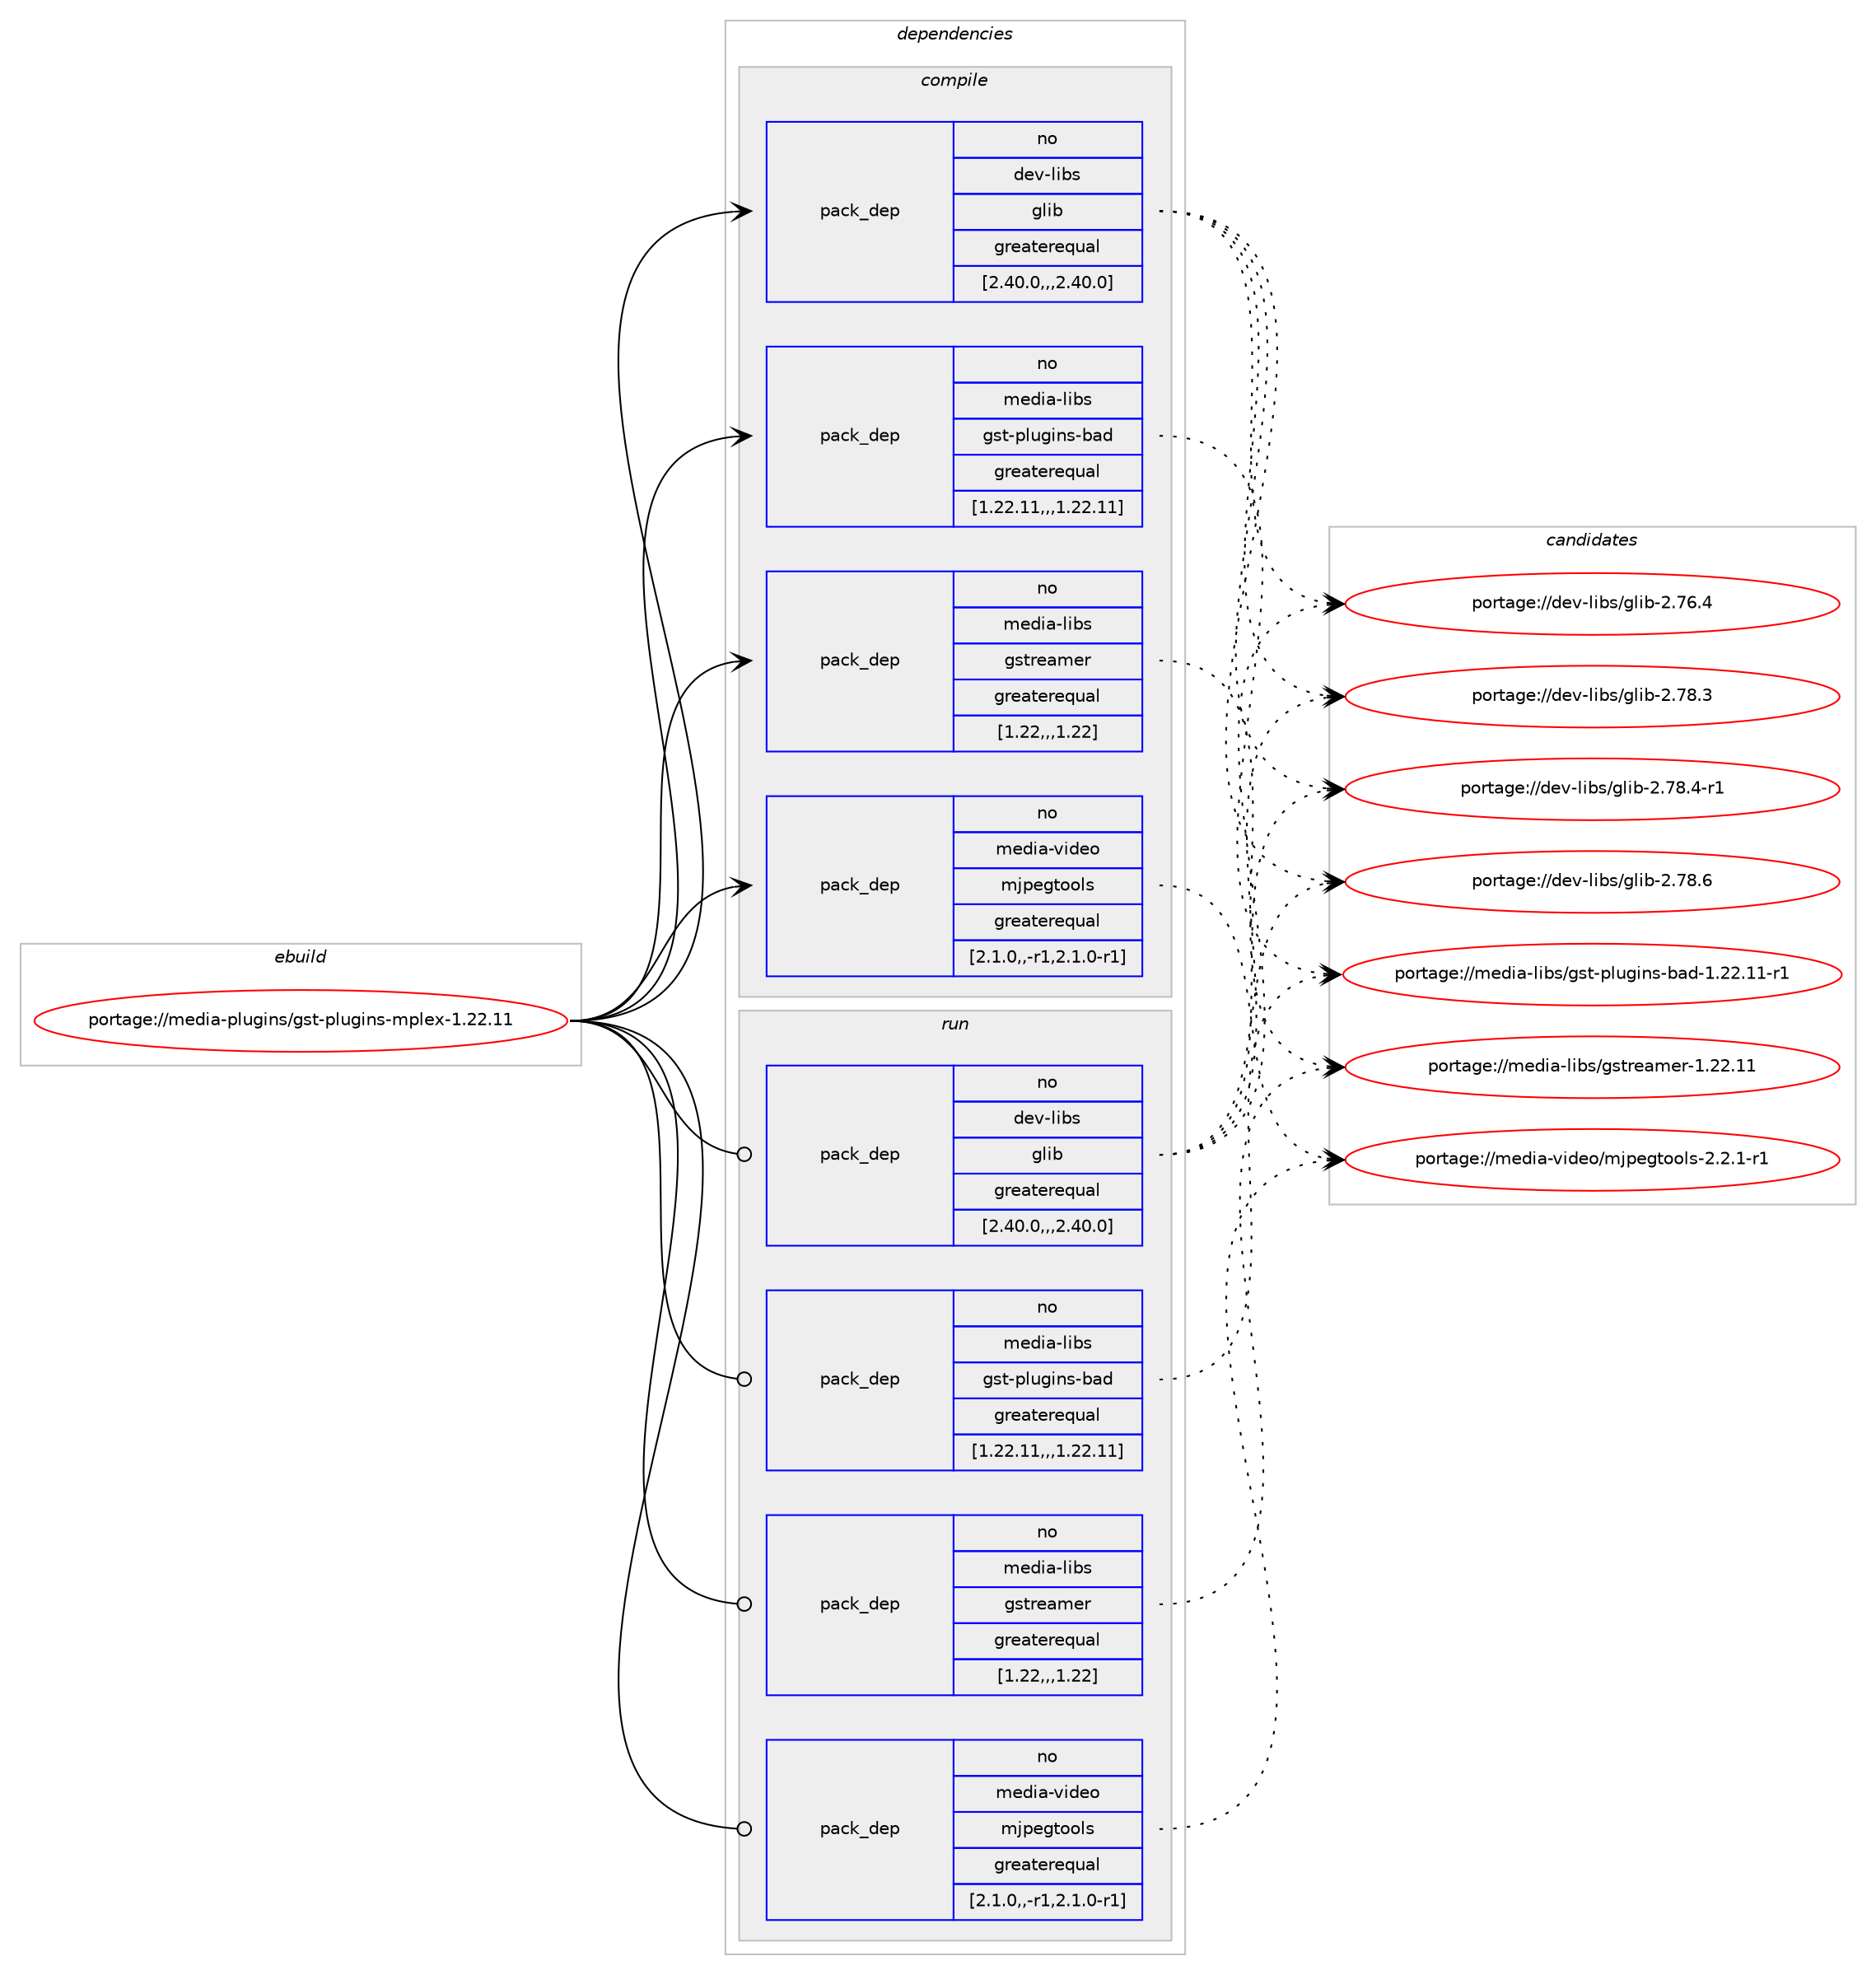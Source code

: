 digraph prolog {

# *************
# Graph options
# *************

newrank=true;
concentrate=true;
compound=true;
graph [rankdir=LR,fontname=Helvetica,fontsize=10,ranksep=1.5];#, ranksep=2.5, nodesep=0.2];
edge  [arrowhead=vee];
node  [fontname=Helvetica,fontsize=10];

# **********
# The ebuild
# **********

subgraph cluster_leftcol {
color=gray;
rank=same;
label=<<i>ebuild</i>>;
id [label="portage://media-plugins/gst-plugins-mplex-1.22.11", color=red, width=4, href="../media-plugins/gst-plugins-mplex-1.22.11.svg"];
}

# ****************
# The dependencies
# ****************

subgraph cluster_midcol {
color=gray;
label=<<i>dependencies</i>>;
subgraph cluster_compile {
fillcolor="#eeeeee";
style=filled;
label=<<i>compile</i>>;
subgraph pack222159 {
dependency301126 [label=<<TABLE BORDER="0" CELLBORDER="1" CELLSPACING="0" CELLPADDING="4" WIDTH="220"><TR><TD ROWSPAN="6" CELLPADDING="30">pack_dep</TD></TR><TR><TD WIDTH="110">no</TD></TR><TR><TD>dev-libs</TD></TR><TR><TD>glib</TD></TR><TR><TD>greaterequal</TD></TR><TR><TD>[2.40.0,,,2.40.0]</TD></TR></TABLE>>, shape=none, color=blue];
}
id:e -> dependency301126:w [weight=20,style="solid",arrowhead="vee"];
subgraph pack222160 {
dependency301127 [label=<<TABLE BORDER="0" CELLBORDER="1" CELLSPACING="0" CELLPADDING="4" WIDTH="220"><TR><TD ROWSPAN="6" CELLPADDING="30">pack_dep</TD></TR><TR><TD WIDTH="110">no</TD></TR><TR><TD>media-libs</TD></TR><TR><TD>gst-plugins-bad</TD></TR><TR><TD>greaterequal</TD></TR><TR><TD>[1.22.11,,,1.22.11]</TD></TR></TABLE>>, shape=none, color=blue];
}
id:e -> dependency301127:w [weight=20,style="solid",arrowhead="vee"];
subgraph pack222161 {
dependency301128 [label=<<TABLE BORDER="0" CELLBORDER="1" CELLSPACING="0" CELLPADDING="4" WIDTH="220"><TR><TD ROWSPAN="6" CELLPADDING="30">pack_dep</TD></TR><TR><TD WIDTH="110">no</TD></TR><TR><TD>media-libs</TD></TR><TR><TD>gstreamer</TD></TR><TR><TD>greaterequal</TD></TR><TR><TD>[1.22,,,1.22]</TD></TR></TABLE>>, shape=none, color=blue];
}
id:e -> dependency301128:w [weight=20,style="solid",arrowhead="vee"];
subgraph pack222162 {
dependency301129 [label=<<TABLE BORDER="0" CELLBORDER="1" CELLSPACING="0" CELLPADDING="4" WIDTH="220"><TR><TD ROWSPAN="6" CELLPADDING="30">pack_dep</TD></TR><TR><TD WIDTH="110">no</TD></TR><TR><TD>media-video</TD></TR><TR><TD>mjpegtools</TD></TR><TR><TD>greaterequal</TD></TR><TR><TD>[2.1.0,,-r1,2.1.0-r1]</TD></TR></TABLE>>, shape=none, color=blue];
}
id:e -> dependency301129:w [weight=20,style="solid",arrowhead="vee"];
}
subgraph cluster_compileandrun {
fillcolor="#eeeeee";
style=filled;
label=<<i>compile and run</i>>;
}
subgraph cluster_run {
fillcolor="#eeeeee";
style=filled;
label=<<i>run</i>>;
subgraph pack222163 {
dependency301130 [label=<<TABLE BORDER="0" CELLBORDER="1" CELLSPACING="0" CELLPADDING="4" WIDTH="220"><TR><TD ROWSPAN="6" CELLPADDING="30">pack_dep</TD></TR><TR><TD WIDTH="110">no</TD></TR><TR><TD>dev-libs</TD></TR><TR><TD>glib</TD></TR><TR><TD>greaterequal</TD></TR><TR><TD>[2.40.0,,,2.40.0]</TD></TR></TABLE>>, shape=none, color=blue];
}
id:e -> dependency301130:w [weight=20,style="solid",arrowhead="odot"];
subgraph pack222164 {
dependency301131 [label=<<TABLE BORDER="0" CELLBORDER="1" CELLSPACING="0" CELLPADDING="4" WIDTH="220"><TR><TD ROWSPAN="6" CELLPADDING="30">pack_dep</TD></TR><TR><TD WIDTH="110">no</TD></TR><TR><TD>media-libs</TD></TR><TR><TD>gst-plugins-bad</TD></TR><TR><TD>greaterequal</TD></TR><TR><TD>[1.22.11,,,1.22.11]</TD></TR></TABLE>>, shape=none, color=blue];
}
id:e -> dependency301131:w [weight=20,style="solid",arrowhead="odot"];
subgraph pack222165 {
dependency301132 [label=<<TABLE BORDER="0" CELLBORDER="1" CELLSPACING="0" CELLPADDING="4" WIDTH="220"><TR><TD ROWSPAN="6" CELLPADDING="30">pack_dep</TD></TR><TR><TD WIDTH="110">no</TD></TR><TR><TD>media-libs</TD></TR><TR><TD>gstreamer</TD></TR><TR><TD>greaterequal</TD></TR><TR><TD>[1.22,,,1.22]</TD></TR></TABLE>>, shape=none, color=blue];
}
id:e -> dependency301132:w [weight=20,style="solid",arrowhead="odot"];
subgraph pack222166 {
dependency301133 [label=<<TABLE BORDER="0" CELLBORDER="1" CELLSPACING="0" CELLPADDING="4" WIDTH="220"><TR><TD ROWSPAN="6" CELLPADDING="30">pack_dep</TD></TR><TR><TD WIDTH="110">no</TD></TR><TR><TD>media-video</TD></TR><TR><TD>mjpegtools</TD></TR><TR><TD>greaterequal</TD></TR><TR><TD>[2.1.0,,-r1,2.1.0-r1]</TD></TR></TABLE>>, shape=none, color=blue];
}
id:e -> dependency301133:w [weight=20,style="solid",arrowhead="odot"];
}
}

# **************
# The candidates
# **************

subgraph cluster_choices {
rank=same;
color=gray;
label=<<i>candidates</i>>;

subgraph choice222159 {
color=black;
nodesep=1;
choice1001011184510810598115471031081059845504655544652 [label="portage://dev-libs/glib-2.76.4", color=red, width=4,href="../dev-libs/glib-2.76.4.svg"];
choice1001011184510810598115471031081059845504655564651 [label="portage://dev-libs/glib-2.78.3", color=red, width=4,href="../dev-libs/glib-2.78.3.svg"];
choice10010111845108105981154710310810598455046555646524511449 [label="portage://dev-libs/glib-2.78.4-r1", color=red, width=4,href="../dev-libs/glib-2.78.4-r1.svg"];
choice1001011184510810598115471031081059845504655564654 [label="portage://dev-libs/glib-2.78.6", color=red, width=4,href="../dev-libs/glib-2.78.6.svg"];
dependency301126:e -> choice1001011184510810598115471031081059845504655544652:w [style=dotted,weight="100"];
dependency301126:e -> choice1001011184510810598115471031081059845504655564651:w [style=dotted,weight="100"];
dependency301126:e -> choice10010111845108105981154710310810598455046555646524511449:w [style=dotted,weight="100"];
dependency301126:e -> choice1001011184510810598115471031081059845504655564654:w [style=dotted,weight="100"];
}
subgraph choice222160 {
color=black;
nodesep=1;
choice109101100105974510810598115471031151164511210811710310511011545989710045494650504649494511449 [label="portage://media-libs/gst-plugins-bad-1.22.11-r1", color=red, width=4,href="../media-libs/gst-plugins-bad-1.22.11-r1.svg"];
dependency301127:e -> choice109101100105974510810598115471031151164511210811710310511011545989710045494650504649494511449:w [style=dotted,weight="100"];
}
subgraph choice222161 {
color=black;
nodesep=1;
choice10910110010597451081059811547103115116114101971091011144549465050464949 [label="portage://media-libs/gstreamer-1.22.11", color=red, width=4,href="../media-libs/gstreamer-1.22.11.svg"];
dependency301128:e -> choice10910110010597451081059811547103115116114101971091011144549465050464949:w [style=dotted,weight="100"];
}
subgraph choice222162 {
color=black;
nodesep=1;
choice1091011001059745118105100101111471091061121011031161111111081154550465046494511449 [label="portage://media-video/mjpegtools-2.2.1-r1", color=red, width=4,href="../media-video/mjpegtools-2.2.1-r1.svg"];
dependency301129:e -> choice1091011001059745118105100101111471091061121011031161111111081154550465046494511449:w [style=dotted,weight="100"];
}
subgraph choice222163 {
color=black;
nodesep=1;
choice1001011184510810598115471031081059845504655544652 [label="portage://dev-libs/glib-2.76.4", color=red, width=4,href="../dev-libs/glib-2.76.4.svg"];
choice1001011184510810598115471031081059845504655564651 [label="portage://dev-libs/glib-2.78.3", color=red, width=4,href="../dev-libs/glib-2.78.3.svg"];
choice10010111845108105981154710310810598455046555646524511449 [label="portage://dev-libs/glib-2.78.4-r1", color=red, width=4,href="../dev-libs/glib-2.78.4-r1.svg"];
choice1001011184510810598115471031081059845504655564654 [label="portage://dev-libs/glib-2.78.6", color=red, width=4,href="../dev-libs/glib-2.78.6.svg"];
dependency301130:e -> choice1001011184510810598115471031081059845504655544652:w [style=dotted,weight="100"];
dependency301130:e -> choice1001011184510810598115471031081059845504655564651:w [style=dotted,weight="100"];
dependency301130:e -> choice10010111845108105981154710310810598455046555646524511449:w [style=dotted,weight="100"];
dependency301130:e -> choice1001011184510810598115471031081059845504655564654:w [style=dotted,weight="100"];
}
subgraph choice222164 {
color=black;
nodesep=1;
choice109101100105974510810598115471031151164511210811710310511011545989710045494650504649494511449 [label="portage://media-libs/gst-plugins-bad-1.22.11-r1", color=red, width=4,href="../media-libs/gst-plugins-bad-1.22.11-r1.svg"];
dependency301131:e -> choice109101100105974510810598115471031151164511210811710310511011545989710045494650504649494511449:w [style=dotted,weight="100"];
}
subgraph choice222165 {
color=black;
nodesep=1;
choice10910110010597451081059811547103115116114101971091011144549465050464949 [label="portage://media-libs/gstreamer-1.22.11", color=red, width=4,href="../media-libs/gstreamer-1.22.11.svg"];
dependency301132:e -> choice10910110010597451081059811547103115116114101971091011144549465050464949:w [style=dotted,weight="100"];
}
subgraph choice222166 {
color=black;
nodesep=1;
choice1091011001059745118105100101111471091061121011031161111111081154550465046494511449 [label="portage://media-video/mjpegtools-2.2.1-r1", color=red, width=4,href="../media-video/mjpegtools-2.2.1-r1.svg"];
dependency301133:e -> choice1091011001059745118105100101111471091061121011031161111111081154550465046494511449:w [style=dotted,weight="100"];
}
}

}
